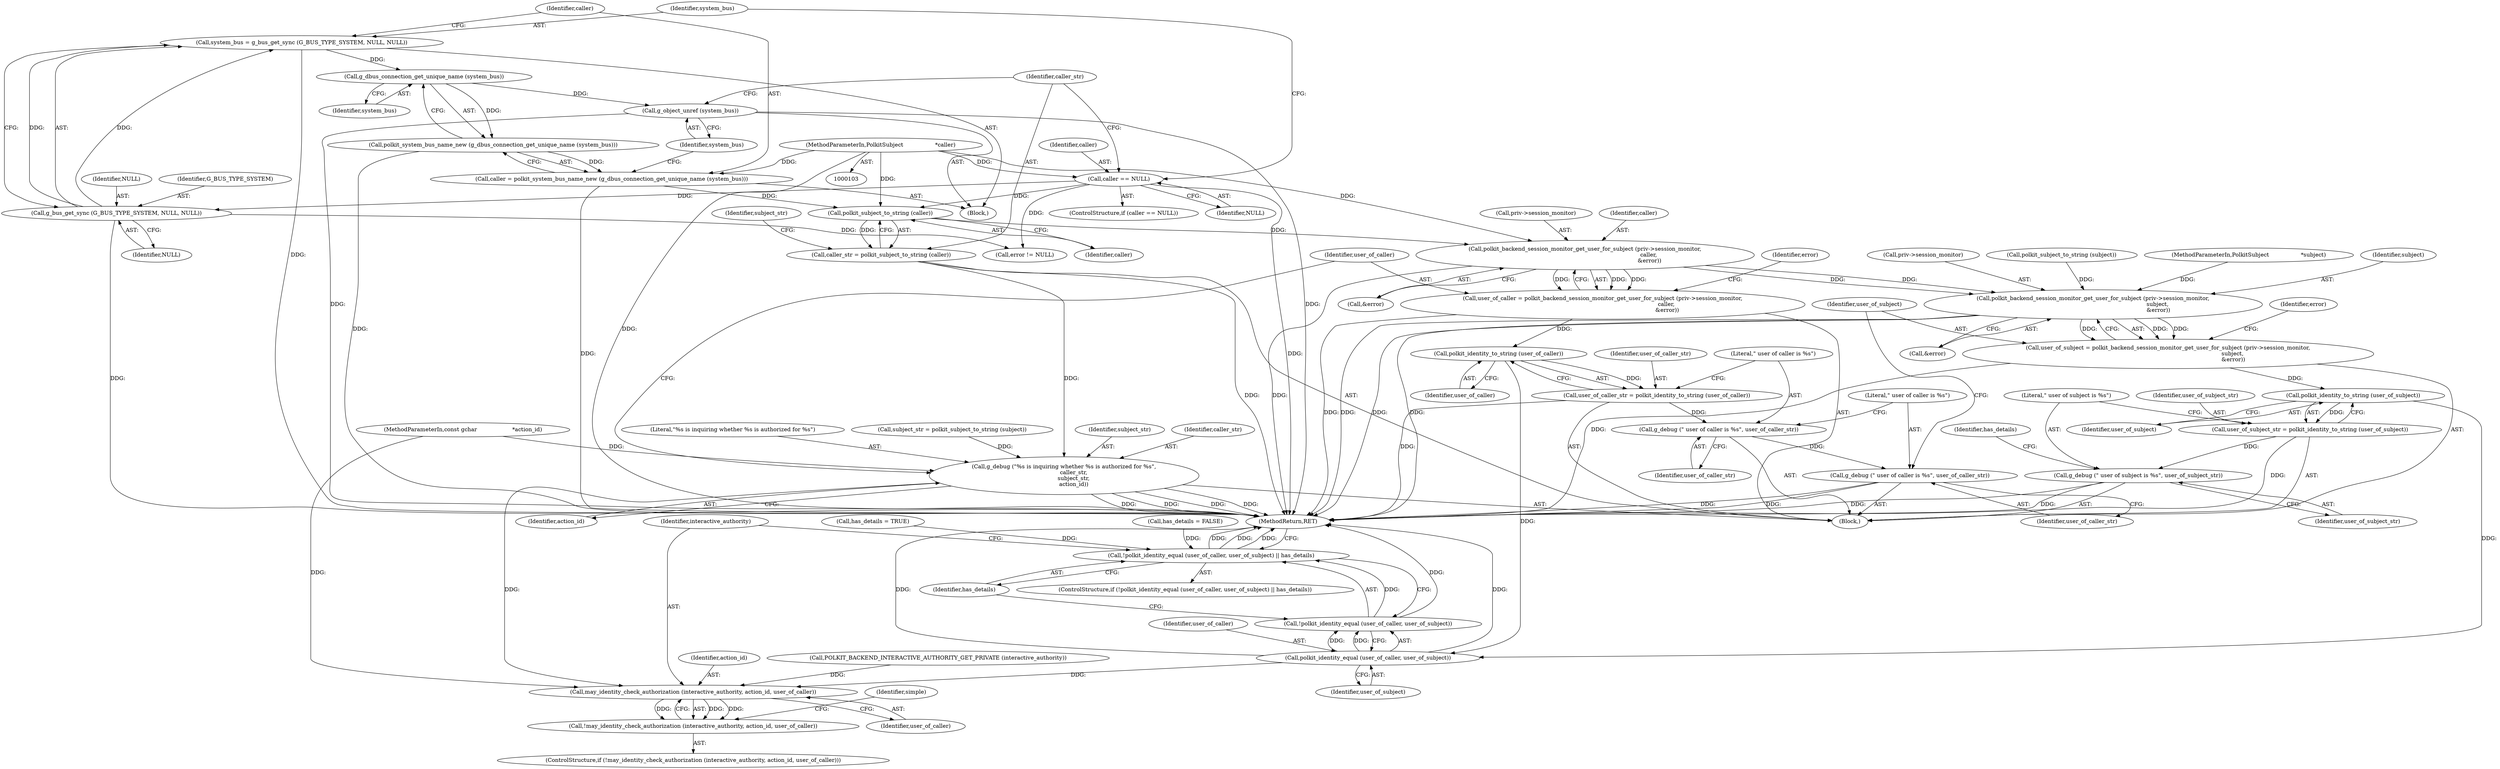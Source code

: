 digraph "0_polkit_bc7ffad53643a9c80231fc41f5582d6a8931c32c_0@API" {
"1000173" [label="(Call,system_bus = g_bus_get_sync (G_BUS_TYPE_SYSTEM, NULL, NULL))"];
"1000175" [label="(Call,g_bus_get_sync (G_BUS_TYPE_SYSTEM, NULL, NULL))"];
"1000168" [label="(Call,caller == NULL)"];
"1000105" [label="(MethodParameterIn,PolkitSubject                  *caller)"];
"1000182" [label="(Call,g_dbus_connection_get_unique_name (system_bus))"];
"1000181" [label="(Call,polkit_system_bus_name_new (g_dbus_connection_get_unique_name (system_bus)))"];
"1000179" [label="(Call,caller = polkit_system_bus_name_new (g_dbus_connection_get_unique_name (system_bus)))"];
"1000188" [label="(Call,polkit_subject_to_string (caller))"];
"1000186" [label="(Call,caller_str = polkit_subject_to_string (caller))"];
"1000194" [label="(Call,g_debug (\"%s is inquiring whether %s is authorized for %s\",\n           caller_str,\n           subject_str,\n           action_id))"];
"1000295" [label="(Call,may_identity_check_authorization (interactive_authority, action_id, user_of_caller))"];
"1000294" [label="(Call,!may_identity_check_authorization (interactive_authority, action_id, user_of_caller))"];
"1000201" [label="(Call,polkit_backend_session_monitor_get_user_for_subject (priv->session_monitor,\n                                                                        caller,\n                                                                         &error))"];
"1000199" [label="(Call,user_of_caller = polkit_backend_session_monitor_get_user_for_subject (priv->session_monitor,\n                                                                        caller,\n                                                                         &error))"];
"1000222" [label="(Call,polkit_identity_to_string (user_of_caller))"];
"1000220" [label="(Call,user_of_caller_str = polkit_identity_to_string (user_of_caller))"];
"1000224" [label="(Call,g_debug (\" user of caller is %s\", user_of_caller_str))"];
"1000227" [label="(Call,g_debug (\" user of caller is %s\", user_of_caller_str))"];
"1000288" [label="(Call,polkit_identity_equal (user_of_caller, user_of_subject))"];
"1000287" [label="(Call,!polkit_identity_equal (user_of_caller, user_of_subject))"];
"1000286" [label="(Call,!polkit_identity_equal (user_of_caller, user_of_subject) || has_details)"];
"1000232" [label="(Call,polkit_backend_session_monitor_get_user_for_subject (priv->session_monitor,\n                                                                         subject,\n                                                                          &error))"];
"1000230" [label="(Call,user_of_subject = polkit_backend_session_monitor_get_user_for_subject (priv->session_monitor,\n                                                                         subject,\n                                                                          &error))"];
"1000253" [label="(Call,polkit_identity_to_string (user_of_subject))"];
"1000251" [label="(Call,user_of_subject_str = polkit_identity_to_string (user_of_subject))"];
"1000255" [label="(Call,g_debug (\" user of subject is %s\", user_of_subject_str))"];
"1000184" [label="(Call,g_object_unref (system_bus))"];
"1000205" [label="(Identifier,caller)"];
"1000287" [label="(Call,!polkit_identity_equal (user_of_caller, user_of_subject))"];
"1000195" [label="(Literal,\"%s is inquiring whether %s is authorized for %s\")"];
"1000227" [label="(Call,g_debug (\" user of caller is %s\", user_of_caller_str))"];
"1000185" [label="(Identifier,system_bus)"];
"1000169" [label="(Identifier,caller)"];
"1000294" [label="(Call,!may_identity_check_authorization (interactive_authority, action_id, user_of_caller))"];
"1000293" [label="(ControlStructure,if (!may_identity_check_authorization (interactive_authority, action_id, user_of_caller)))"];
"1000259" [label="(Identifier,has_details)"];
"1000186" [label="(Call,caller_str = polkit_subject_to_string (caller))"];
"1000177" [label="(Identifier,NULL)"];
"1000295" [label="(Call,may_identity_check_authorization (interactive_authority, action_id, user_of_caller))"];
"1000107" [label="(MethodParameterIn,const gchar                    *action_id)"];
"1000290" [label="(Identifier,user_of_subject)"];
"1000291" [label="(Identifier,has_details)"];
"1000191" [label="(Identifier,subject_str)"];
"1000167" [label="(ControlStructure,if (caller == NULL))"];
"1000251" [label="(Call,user_of_subject_str = polkit_identity_to_string (user_of_subject))"];
"1000190" [label="(Call,subject_str = polkit_subject_to_string (subject))"];
"1000254" [label="(Identifier,user_of_subject)"];
"1000176" [label="(Identifier,G_BUS_TYPE_SYSTEM)"];
"1000182" [label="(Call,g_dbus_connection_get_unique_name (system_bus))"];
"1000253" [label="(Call,polkit_identity_to_string (user_of_subject))"];
"1000296" [label="(Identifier,interactive_authority)"];
"1000236" [label="(Identifier,subject)"];
"1000113" [label="(Block,)"];
"1000171" [label="(Block,)"];
"1000225" [label="(Literal,\" user of caller is %s\")"];
"1000187" [label="(Identifier,caller_str)"];
"1000200" [label="(Identifier,user_of_caller)"];
"1000285" [label="(ControlStructure,if (!polkit_identity_equal (user_of_caller, user_of_subject) || has_details))"];
"1000288" [label="(Call,polkit_identity_equal (user_of_caller, user_of_subject))"];
"1000232" [label="(Call,polkit_backend_session_monitor_get_user_for_subject (priv->session_monitor,\n                                                                         subject,\n                                                                          &error))"];
"1000222" [label="(Call,polkit_identity_to_string (user_of_caller))"];
"1000221" [label="(Identifier,user_of_caller_str)"];
"1000199" [label="(Call,user_of_caller = polkit_backend_session_monitor_get_user_for_subject (priv->session_monitor,\n                                                                        caller,\n                                                                         &error))"];
"1000255" [label="(Call,g_debug (\" user of subject is %s\", user_of_subject_str))"];
"1000194" [label="(Call,g_debug (\"%s is inquiring whether %s is authorized for %s\",\n           caller_str,\n           subject_str,\n           action_id))"];
"1000188" [label="(Call,polkit_subject_to_string (caller))"];
"1000197" [label="(Identifier,subject_str)"];
"1000168" [label="(Call,caller == NULL)"];
"1000280" [label="(Call,has_details = TRUE)"];
"1000298" [label="(Identifier,user_of_caller)"];
"1000226" [label="(Identifier,user_of_caller_str)"];
"1000170" [label="(Identifier,NULL)"];
"1000206" [label="(Call,&error)"];
"1000233" [label="(Call,priv->session_monitor)"];
"1000237" [label="(Call,&error)"];
"1000192" [label="(Call,polkit_subject_to_string (subject))"];
"1000241" [label="(Identifier,error)"];
"1000257" [label="(Identifier,user_of_subject_str)"];
"1000209" [label="(Call,error != NULL)"];
"1000252" [label="(Identifier,user_of_subject_str)"];
"1000180" [label="(Identifier,caller)"];
"1000181" [label="(Call,polkit_system_bus_name_new (g_dbus_connection_get_unique_name (system_bus)))"];
"1000173" [label="(Call,system_bus = g_bus_get_sync (G_BUS_TYPE_SYSTEM, NULL, NULL))"];
"1000198" [label="(Identifier,action_id)"];
"1000231" [label="(Identifier,user_of_subject)"];
"1000286" [label="(Call,!polkit_identity_equal (user_of_caller, user_of_subject) || has_details)"];
"1000105" [label="(MethodParameterIn,PolkitSubject                  *caller)"];
"1000230" [label="(Call,user_of_subject = polkit_backend_session_monitor_get_user_for_subject (priv->session_monitor,\n                                                                         subject,\n                                                                          &error))"];
"1000210" [label="(Identifier,error)"];
"1000297" [label="(Identifier,action_id)"];
"1000312" [label="(MethodReturn,RET)"];
"1000201" [label="(Call,polkit_backend_session_monitor_get_user_for_subject (priv->session_monitor,\n                                                                        caller,\n                                                                         &error))"];
"1000220" [label="(Call,user_of_caller_str = polkit_identity_to_string (user_of_caller))"];
"1000189" [label="(Identifier,caller)"];
"1000228" [label="(Literal,\" user of caller is %s\")"];
"1000175" [label="(Call,g_bus_get_sync (G_BUS_TYPE_SYSTEM, NULL, NULL))"];
"1000229" [label="(Identifier,user_of_caller_str)"];
"1000256" [label="(Literal,\" user of subject is %s\")"];
"1000196" [label="(Identifier,caller_str)"];
"1000179" [label="(Call,caller = polkit_system_bus_name_new (g_dbus_connection_get_unique_name (system_bus)))"];
"1000224" [label="(Call,g_debug (\" user of caller is %s\", user_of_caller_str))"];
"1000174" [label="(Identifier,system_bus)"];
"1000202" [label="(Call,priv->session_monitor)"];
"1000178" [label="(Identifier,NULL)"];
"1000289" [label="(Identifier,user_of_caller)"];
"1000258" [label="(Call,has_details = FALSE)"];
"1000303" [label="(Identifier,simple)"];
"1000106" [label="(MethodParameterIn,PolkitSubject                  *subject)"];
"1000184" [label="(Call,g_object_unref (system_bus))"];
"1000133" [label="(Call,POLKIT_BACKEND_INTERACTIVE_AUTHORITY_GET_PRIVATE (interactive_authority))"];
"1000223" [label="(Identifier,user_of_caller)"];
"1000183" [label="(Identifier,system_bus)"];
"1000173" -> "1000171"  [label="AST: "];
"1000173" -> "1000175"  [label="CFG: "];
"1000174" -> "1000173"  [label="AST: "];
"1000175" -> "1000173"  [label="AST: "];
"1000180" -> "1000173"  [label="CFG: "];
"1000173" -> "1000312"  [label="DDG: "];
"1000175" -> "1000173"  [label="DDG: "];
"1000175" -> "1000173"  [label="DDG: "];
"1000173" -> "1000182"  [label="DDG: "];
"1000175" -> "1000178"  [label="CFG: "];
"1000176" -> "1000175"  [label="AST: "];
"1000177" -> "1000175"  [label="AST: "];
"1000178" -> "1000175"  [label="AST: "];
"1000175" -> "1000312"  [label="DDG: "];
"1000168" -> "1000175"  [label="DDG: "];
"1000175" -> "1000209"  [label="DDG: "];
"1000168" -> "1000167"  [label="AST: "];
"1000168" -> "1000170"  [label="CFG: "];
"1000169" -> "1000168"  [label="AST: "];
"1000170" -> "1000168"  [label="AST: "];
"1000174" -> "1000168"  [label="CFG: "];
"1000187" -> "1000168"  [label="CFG: "];
"1000168" -> "1000312"  [label="DDG: "];
"1000105" -> "1000168"  [label="DDG: "];
"1000168" -> "1000188"  [label="DDG: "];
"1000168" -> "1000209"  [label="DDG: "];
"1000105" -> "1000103"  [label="AST: "];
"1000105" -> "1000312"  [label="DDG: "];
"1000105" -> "1000179"  [label="DDG: "];
"1000105" -> "1000188"  [label="DDG: "];
"1000105" -> "1000201"  [label="DDG: "];
"1000182" -> "1000181"  [label="AST: "];
"1000182" -> "1000183"  [label="CFG: "];
"1000183" -> "1000182"  [label="AST: "];
"1000181" -> "1000182"  [label="CFG: "];
"1000182" -> "1000181"  [label="DDG: "];
"1000182" -> "1000184"  [label="DDG: "];
"1000181" -> "1000179"  [label="AST: "];
"1000179" -> "1000181"  [label="CFG: "];
"1000181" -> "1000312"  [label="DDG: "];
"1000181" -> "1000179"  [label="DDG: "];
"1000179" -> "1000171"  [label="AST: "];
"1000180" -> "1000179"  [label="AST: "];
"1000185" -> "1000179"  [label="CFG: "];
"1000179" -> "1000312"  [label="DDG: "];
"1000179" -> "1000188"  [label="DDG: "];
"1000188" -> "1000186"  [label="AST: "];
"1000188" -> "1000189"  [label="CFG: "];
"1000189" -> "1000188"  [label="AST: "];
"1000186" -> "1000188"  [label="CFG: "];
"1000188" -> "1000186"  [label="DDG: "];
"1000188" -> "1000201"  [label="DDG: "];
"1000186" -> "1000113"  [label="AST: "];
"1000187" -> "1000186"  [label="AST: "];
"1000191" -> "1000186"  [label="CFG: "];
"1000186" -> "1000312"  [label="DDG: "];
"1000186" -> "1000194"  [label="DDG: "];
"1000194" -> "1000113"  [label="AST: "];
"1000194" -> "1000198"  [label="CFG: "];
"1000195" -> "1000194"  [label="AST: "];
"1000196" -> "1000194"  [label="AST: "];
"1000197" -> "1000194"  [label="AST: "];
"1000198" -> "1000194"  [label="AST: "];
"1000200" -> "1000194"  [label="CFG: "];
"1000194" -> "1000312"  [label="DDG: "];
"1000194" -> "1000312"  [label="DDG: "];
"1000194" -> "1000312"  [label="DDG: "];
"1000194" -> "1000312"  [label="DDG: "];
"1000190" -> "1000194"  [label="DDG: "];
"1000107" -> "1000194"  [label="DDG: "];
"1000194" -> "1000295"  [label="DDG: "];
"1000295" -> "1000294"  [label="AST: "];
"1000295" -> "1000298"  [label="CFG: "];
"1000296" -> "1000295"  [label="AST: "];
"1000297" -> "1000295"  [label="AST: "];
"1000298" -> "1000295"  [label="AST: "];
"1000294" -> "1000295"  [label="CFG: "];
"1000295" -> "1000294"  [label="DDG: "];
"1000295" -> "1000294"  [label="DDG: "];
"1000295" -> "1000294"  [label="DDG: "];
"1000133" -> "1000295"  [label="DDG: "];
"1000107" -> "1000295"  [label="DDG: "];
"1000288" -> "1000295"  [label="DDG: "];
"1000294" -> "1000293"  [label="AST: "];
"1000303" -> "1000294"  [label="CFG: "];
"1000201" -> "1000199"  [label="AST: "];
"1000201" -> "1000206"  [label="CFG: "];
"1000202" -> "1000201"  [label="AST: "];
"1000205" -> "1000201"  [label="AST: "];
"1000206" -> "1000201"  [label="AST: "];
"1000199" -> "1000201"  [label="CFG: "];
"1000201" -> "1000312"  [label="DDG: "];
"1000201" -> "1000199"  [label="DDG: "];
"1000201" -> "1000199"  [label="DDG: "];
"1000201" -> "1000199"  [label="DDG: "];
"1000201" -> "1000232"  [label="DDG: "];
"1000201" -> "1000232"  [label="DDG: "];
"1000199" -> "1000113"  [label="AST: "];
"1000200" -> "1000199"  [label="AST: "];
"1000210" -> "1000199"  [label="CFG: "];
"1000199" -> "1000312"  [label="DDG: "];
"1000199" -> "1000222"  [label="DDG: "];
"1000222" -> "1000220"  [label="AST: "];
"1000222" -> "1000223"  [label="CFG: "];
"1000223" -> "1000222"  [label="AST: "];
"1000220" -> "1000222"  [label="CFG: "];
"1000222" -> "1000220"  [label="DDG: "];
"1000222" -> "1000288"  [label="DDG: "];
"1000220" -> "1000113"  [label="AST: "];
"1000221" -> "1000220"  [label="AST: "];
"1000225" -> "1000220"  [label="CFG: "];
"1000220" -> "1000312"  [label="DDG: "];
"1000220" -> "1000224"  [label="DDG: "];
"1000224" -> "1000113"  [label="AST: "];
"1000224" -> "1000226"  [label="CFG: "];
"1000225" -> "1000224"  [label="AST: "];
"1000226" -> "1000224"  [label="AST: "];
"1000228" -> "1000224"  [label="CFG: "];
"1000224" -> "1000227"  [label="DDG: "];
"1000227" -> "1000113"  [label="AST: "];
"1000227" -> "1000229"  [label="CFG: "];
"1000228" -> "1000227"  [label="AST: "];
"1000229" -> "1000227"  [label="AST: "];
"1000231" -> "1000227"  [label="CFG: "];
"1000227" -> "1000312"  [label="DDG: "];
"1000227" -> "1000312"  [label="DDG: "];
"1000288" -> "1000287"  [label="AST: "];
"1000288" -> "1000290"  [label="CFG: "];
"1000289" -> "1000288"  [label="AST: "];
"1000290" -> "1000288"  [label="AST: "];
"1000287" -> "1000288"  [label="CFG: "];
"1000288" -> "1000312"  [label="DDG: "];
"1000288" -> "1000312"  [label="DDG: "];
"1000288" -> "1000287"  [label="DDG: "];
"1000288" -> "1000287"  [label="DDG: "];
"1000253" -> "1000288"  [label="DDG: "];
"1000287" -> "1000286"  [label="AST: "];
"1000291" -> "1000287"  [label="CFG: "];
"1000286" -> "1000287"  [label="CFG: "];
"1000287" -> "1000312"  [label="DDG: "];
"1000287" -> "1000286"  [label="DDG: "];
"1000286" -> "1000285"  [label="AST: "];
"1000286" -> "1000291"  [label="CFG: "];
"1000291" -> "1000286"  [label="AST: "];
"1000296" -> "1000286"  [label="CFG: "];
"1000312" -> "1000286"  [label="CFG: "];
"1000286" -> "1000312"  [label="DDG: "];
"1000286" -> "1000312"  [label="DDG: "];
"1000286" -> "1000312"  [label="DDG: "];
"1000258" -> "1000286"  [label="DDG: "];
"1000280" -> "1000286"  [label="DDG: "];
"1000232" -> "1000230"  [label="AST: "];
"1000232" -> "1000237"  [label="CFG: "];
"1000233" -> "1000232"  [label="AST: "];
"1000236" -> "1000232"  [label="AST: "];
"1000237" -> "1000232"  [label="AST: "];
"1000230" -> "1000232"  [label="CFG: "];
"1000232" -> "1000312"  [label="DDG: "];
"1000232" -> "1000312"  [label="DDG: "];
"1000232" -> "1000312"  [label="DDG: "];
"1000232" -> "1000230"  [label="DDG: "];
"1000232" -> "1000230"  [label="DDG: "];
"1000232" -> "1000230"  [label="DDG: "];
"1000192" -> "1000232"  [label="DDG: "];
"1000106" -> "1000232"  [label="DDG: "];
"1000230" -> "1000113"  [label="AST: "];
"1000231" -> "1000230"  [label="AST: "];
"1000241" -> "1000230"  [label="CFG: "];
"1000230" -> "1000312"  [label="DDG: "];
"1000230" -> "1000253"  [label="DDG: "];
"1000253" -> "1000251"  [label="AST: "];
"1000253" -> "1000254"  [label="CFG: "];
"1000254" -> "1000253"  [label="AST: "];
"1000251" -> "1000253"  [label="CFG: "];
"1000253" -> "1000251"  [label="DDG: "];
"1000251" -> "1000113"  [label="AST: "];
"1000252" -> "1000251"  [label="AST: "];
"1000256" -> "1000251"  [label="CFG: "];
"1000251" -> "1000312"  [label="DDG: "];
"1000251" -> "1000255"  [label="DDG: "];
"1000255" -> "1000113"  [label="AST: "];
"1000255" -> "1000257"  [label="CFG: "];
"1000256" -> "1000255"  [label="AST: "];
"1000257" -> "1000255"  [label="AST: "];
"1000259" -> "1000255"  [label="CFG: "];
"1000255" -> "1000312"  [label="DDG: "];
"1000255" -> "1000312"  [label="DDG: "];
"1000184" -> "1000171"  [label="AST: "];
"1000184" -> "1000185"  [label="CFG: "];
"1000185" -> "1000184"  [label="AST: "];
"1000187" -> "1000184"  [label="CFG: "];
"1000184" -> "1000312"  [label="DDG: "];
"1000184" -> "1000312"  [label="DDG: "];
}
